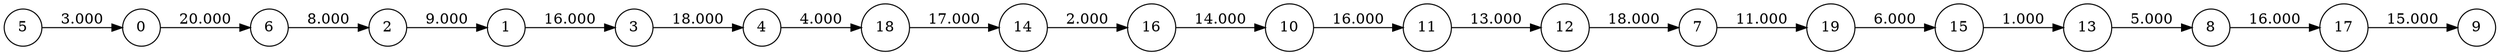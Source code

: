 digraph {
rankdir = LR;
node [shape = circle];
"0" -> "6" [label="20.000"]
"1" -> "3" [label="16.000"]
"15" -> "13" [label="1.000"]
"3" -> "4" [label="18.000"]
"17" -> "9" [label="15.000"]
"5" -> "0" [label="3.000"]
"11" -> "12" [label="13.000"]
"8" -> "17" [label="16.000"]
"2" -> "1" [label="9.000"]
"18" -> "14" [label="17.000"]
"13" -> "8" [label="5.000"]
"19" -> "15" [label="6.000"]
"7" -> "19" [label="11.000"]
"6" -> "2" [label="8.000"]
"14" -> "16" [label="2.000"]
"16" -> "10" [label="14.000"]
"12" -> "7" [label="18.000"]
"10" -> "11" [label="16.000"]
"4" -> "18" [label="4.000"]
}


